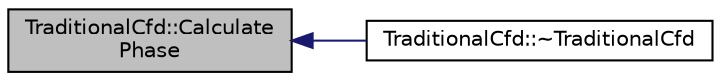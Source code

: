 digraph "TraditionalCfd::CalculatePhase"
{
  edge [fontname="Helvetica",fontsize="10",labelfontname="Helvetica",labelfontsize="10"];
  node [fontname="Helvetica",fontsize="10",shape=record];
  rankdir="LR";
  Node1 [label="TraditionalCfd::Calculate\lPhase",height=0.2,width=0.4,color="black", fillcolor="grey75", style="filled", fontcolor="black"];
  Node1 -> Node2 [dir="back",color="midnightblue",fontsize="10",style="solid",fontname="Helvetica"];
  Node2 [label="TraditionalCfd::~TraditionalCfd",height=0.2,width=0.4,color="black", fillcolor="white", style="filled",URL="$d4/d35/class_traditional_cfd.html#aa9da2865e671d79fbbe99983fad61957",tooltip="Default destructor. "];
}
